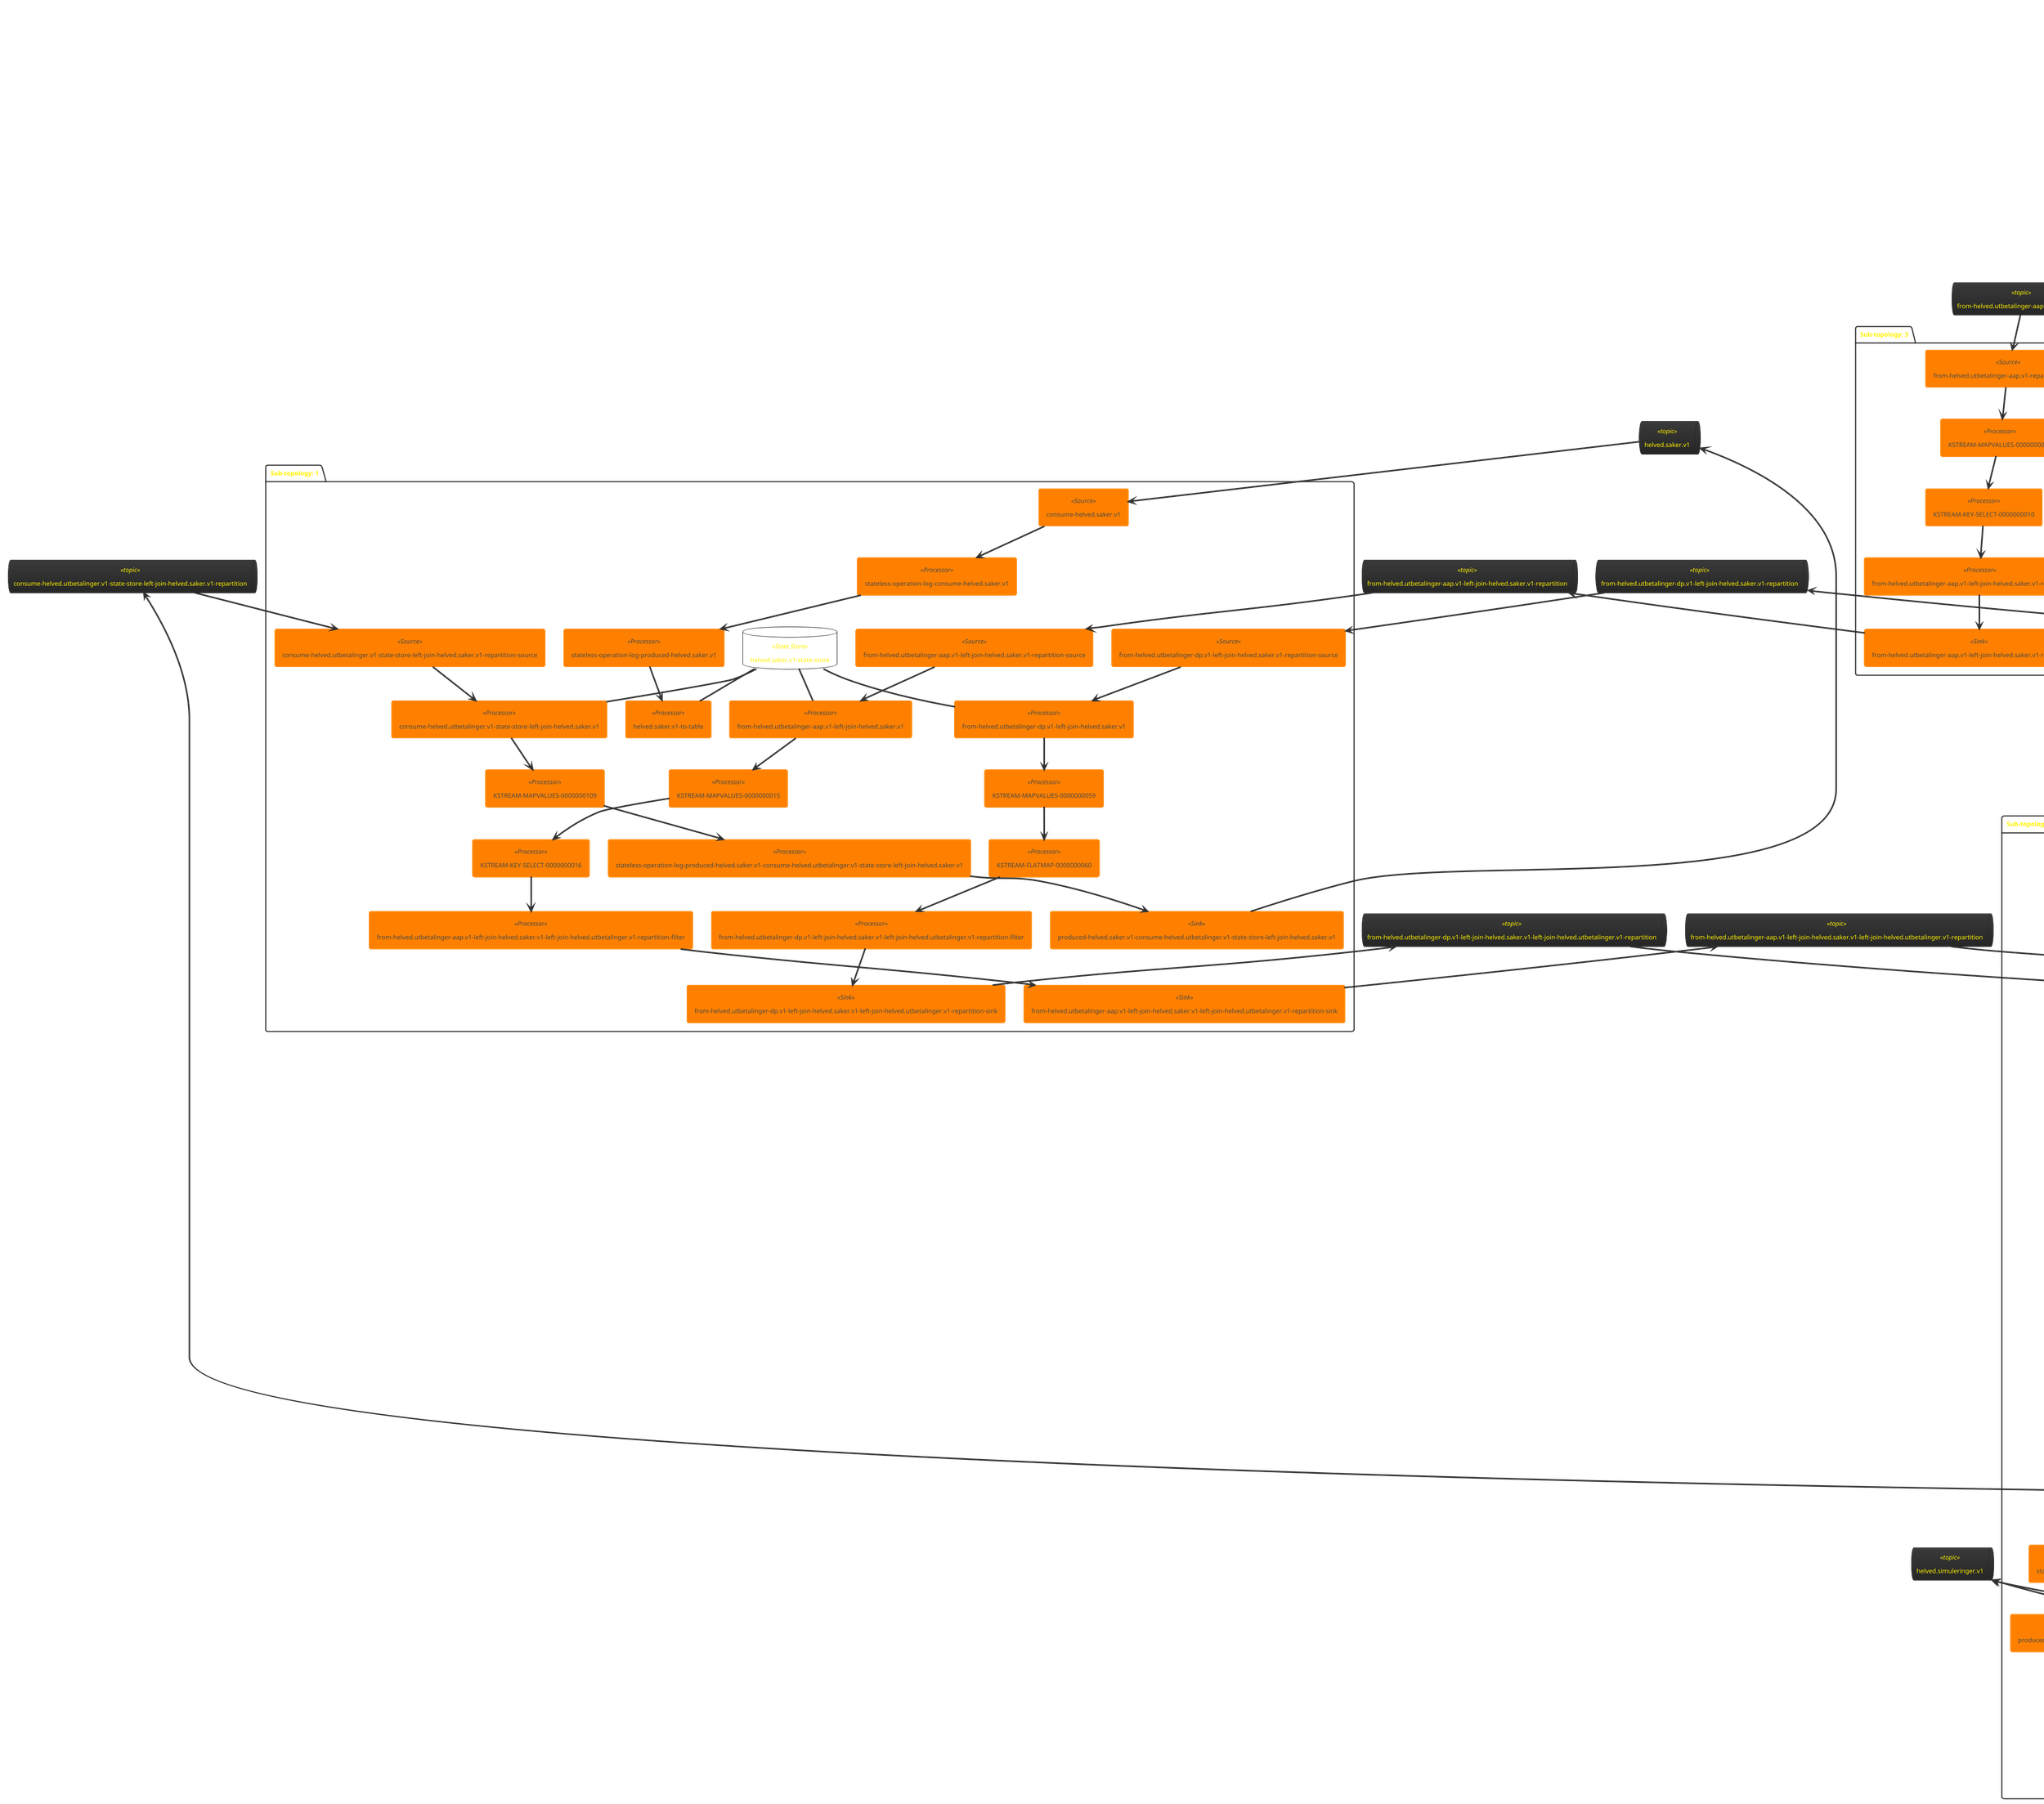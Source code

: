 @startuml
!theme black-knight
queue "consume-helved.utbetalinger.v1-state-store-left-join-helved.saker.v1-repartition" <<topic>> as consume_helved_utbetalinger_v1_state_store_left_join_helved_saker_v1_repartition
queue "helved.oppdrag.v1" <<topic>> as helved_oppdrag_v1
queue "helved.simuleringer.v1" <<topic>> as helved_simuleringer_v1
queue "helved.status.v1" <<topic>> as helved_status_v1
queue "helved.utbetalinger.v1" <<topic>> as helved_utbetalinger_v1
queue "suppress-via-branch-default-from-helved.utbetalinger-dp.v1-left-join-helved.saker.v1-left-join-helved.utbetalinger.v1-session-window-aggregate-repartition" <<topic>> as suppress_via_branch_default_from_helved_utbetalinger_dp_v1_left_join_helved_saker_v1_left_join_helved_utbetalinger_v1_session_window_aggregate_repartition
queue "from-helved.utbetalinger-aap.v1-left-join-helved.saker.v1-left-join-helved.utbetalinger.v1-repartition" <<topic>> as from_helved_utbetalinger_aap_v1_left_join_helved_saker_v1_left_join_helved_utbetalinger_v1_repartition
queue "from-helved.utbetalinger-dp.v1-left-join-helved.saker.v1-left-join-helved.utbetalinger.v1-repartition" <<topic>> as from_helved_utbetalinger_dp_v1_left_join_helved_saker_v1_left_join_helved_utbetalinger_v1_repartition
queue "helved.saker.v1" <<topic>> as helved_saker_v1
queue "from-helved.utbetalinger-aap.v1-left-join-helved.saker.v1-repartition" <<topic>> as from_helved_utbetalinger_aap_v1_left_join_helved_saker_v1_repartition
queue "from-helved.utbetalinger-dp.v1-left-join-helved.saker.v1-repartition" <<topic>> as from_helved_utbetalinger_dp_v1_left_join_helved_saker_v1_repartition
queue "from-helved.utbetalinger-aap.v1-repartition" <<topic>> as from_helved_utbetalinger_aap_v1_repartition
queue "helved.utbetalinger-aap.v1" <<topic>> as helved_utbetalinger_aap_v1
queue "from-helved.utbetalinger-dp.v1-repartition" <<topic>> as from_helved_utbetalinger_dp_v1_repartition
queue "helved.utbetalinger-dp.v1" <<topic>> as helved_utbetalinger_dp_v1
package "Sub-topology: 0" {
	database "helved.utbetalinger.v1-state-store" <<State Store>> as helved_utbetalinger_v1_state_store
	agent "from-helved.utbetalinger-aap.v1-left-join-helved.saker.v1-left-join-helved.utbetalinger.v1-repartition-source" <<Source>> as from_helved_utbetalinger_aap_v1_left_join_helved_saker_v1_left_join_helved_utbetalinger_v1_repartition_source
	agent "from-helved.utbetalinger-aap.v1-left-join-helved.saker.v1-left-join-helved.utbetalinger.v1" <<Processor>> as from_helved_utbetalinger_aap_v1_left_join_helved_saker_v1_left_join_helved_utbetalinger_v1
	agent "split-from-helved.utbetalinger-aap.v1-left-join-helved.saker.v1-left-join-helved.utbetalinger.v1" <<Processor>> as split_from_helved_utbetalinger_aap_v1_left_join_helved_saker_v1_left_join_helved_utbetalinger_v1
	agent "from-helved.utbetalinger-dp.v1-left-join-helved.saker.v1-left-join-helved.utbetalinger.v1-repartition-source" <<Source>> as from_helved_utbetalinger_dp_v1_left_join_helved_saker_v1_left_join_helved_utbetalinger_v1_repartition_source
	agent "from-helved.utbetalinger-dp.v1-left-join-helved.saker.v1-left-join-helved.utbetalinger.v1" <<Processor>> as from_helved_utbetalinger_dp_v1_left_join_helved_saker_v1_left_join_helved_utbetalinger_v1
	agent "split-from-helved.utbetalinger-dp.v1-left-join-helved.saker.v1-left-join-helved.utbetalinger.v1" <<Processor>> as split_from_helved_utbetalinger_dp_v1_left_join_helved_saker_v1_left_join_helved_utbetalinger_v1
	agent "split-from-helved.utbetalinger-aap.v1-left-join-helved.saker.v1-left-join-helved.utbetalinger.v1-branch-default" <<Processor>> as split_from_helved_utbetalinger_aap_v1_left_join_helved_saker_v1_left_join_helved_utbetalinger_v1_branch_default
	agent "KSTREAM-FILTER-0000000034" <<Processor>> as KSTREAM_FILTER_0000000034
	agent "KSTREAM-MAPVALUES-0000000035" <<Processor>> as KSTREAM_MAPVALUES_0000000035
	agent "split-via-branch-default-from-helved.utbetalinger-aap.v1-left-join-helved.saker.v1-left-join-helved.utbetalinger.v1" <<Processor>> as split_via_branch_default_from_helved_utbetalinger_aap_v1_left_join_helved_saker_v1_left_join_helved_utbetalinger_v1
	agent "split-from-helved.utbetalinger-aap.v1-left-join-helved.saker.v1-left-join-helved.utbetalinger.v1-branch-1" <<Processor>> as split_from_helved_utbetalinger_aap_v1_left_join_helved_saker_v1_left_join_helved_utbetalinger_v1_branch_1
	agent "split-from-helved.utbetalinger-dp.v1-left-join-helved.saker.v1-left-join-helved.utbetalinger.v1-branch-1" <<Processor>> as split_from_helved_utbetalinger_dp_v1_left_join_helved_saker_v1_left_join_helved_utbetalinger_v1_branch_1
	agent "KSTREAM-MAPVALUES-0000000023" <<Processor>> as KSTREAM_MAPVALUES_0000000023
	agent "KSTREAM-MAPVALUES-0000000067" <<Processor>> as KSTREAM_MAPVALUES_0000000067
	agent "split-via-branch-1-from-helved.utbetalinger-aap.v1-left-join-helved.saker.v1-left-join-helved.utbetalinger.v1" <<Processor>> as split_via_branch_1_from_helved_utbetalinger_aap_v1_left_join_helved_saker_v1_left_join_helved_utbetalinger_v1
	agent "split-via-branch-1-from-helved.utbetalinger-dp.v1-left-join-helved.saker.v1-left-join-helved.utbetalinger.v1" <<Processor>> as split_via_branch_1_from_helved_utbetalinger_dp_v1_left_join_helved_saker_v1_left_join_helved_utbetalinger_v1
	agent "split-via-branch-default-from-helved.utbetalinger-aap.v1-left-join-helved.saker.v1-left-join-helved.utbetalinger.v1-branch-1" <<Processor>> as split_via_branch_default_from_helved_utbetalinger_aap_v1_left_join_helved_saker_v1_left_join_helved_utbetalinger_v1_branch_1
	agent "KSTREAM-MAPVALUES-0000000038" <<Processor>> as KSTREAM_MAPVALUES_0000000038
	agent "consume-helved.utbetalinger.v1" <<Source>> as consume_helved_utbetalinger_v1
	agent "stateless-operation-log-consume-helved.utbetalinger.v1" <<Processor>> as stateless_operation_log_consume_helved_utbetalinger_v1
	agent "split-from-helved.utbetalinger-dp.v1-left-join-helved.saker.v1-left-join-helved.utbetalinger.v1-branch-default" <<Processor>> as split_from_helved_utbetalinger_dp_v1_left_join_helved_saker_v1_left_join_helved_utbetalinger_v1_branch_default
	agent "stateless-operation-log-produced-helved.utbetalinger.v1" <<Processor>> as stateless_operation_log_produced_helved_utbetalinger_v1
	agent "KSTREAM-FILTER-0000000078" <<Processor>> as KSTREAM_FILTER_0000000078
	agent "helved.utbetalinger.v1-to-table" <<Processor>> as helved_utbetalinger_v1_to_table
	agent "split-via-branch-1-from-helved.utbetalinger-aap.v1-left-join-helved.saker.v1-left-join-helved.utbetalinger.v1-branch-1" <<Processor>> as split_via_branch_1_from_helved_utbetalinger_aap_v1_left_join_helved_saker_v1_left_join_helved_utbetalinger_v1_branch_1
	agent "split-via-branch-1-from-helved.utbetalinger-dp.v1-left-join-helved.saker.v1-left-join-helved.utbetalinger.v1-branch-1" <<Processor>> as split_via_branch_1_from_helved_utbetalinger_dp_v1_left_join_helved_saker_v1_left_join_helved_utbetalinger_v1_branch_1
	agent "KSTREAM-KEY-SELECT-0000000079" <<Processor>> as KSTREAM_KEY_SELECT_0000000079
	agent "KSTREAM-MAPVALUES-0000000026" <<Processor>> as KSTREAM_MAPVALUES_0000000026
	agent "KSTREAM-MAPVALUES-0000000070" <<Processor>> as KSTREAM_MAPVALUES_0000000070
	agent "KTABLE-TOSTREAM-0000000101" <<Processor>> as KTABLE_TOSTREAM_0000000101
	agent "KSTREAM-MAPVALUES-0000000080" <<Processor>> as KSTREAM_MAPVALUES_0000000080
	agent "skip-helved.utbetalinger.v1-tombstoneto-stream" <<Processor>> as skip_helved_utbetalinger_v1_tombstoneto_stream
	agent "KSTREAM-MAPVALUES-0000000103" <<Processor>> as KSTREAM_MAPVALUES_0000000103
	agent "split-via-branch-1-from-helved.utbetalinger-aap.v1-left-join-helved.saker.v1-left-join-helved.utbetalinger.v1-branch-default" <<Processor>> as split_via_branch_1_from_helved_utbetalinger_aap_v1_left_join_helved_saker_v1_left_join_helved_utbetalinger_v1_branch_default
	agent "split-via-branch-1-from-helved.utbetalinger-dp.v1-left-join-helved.saker.v1-left-join-helved.utbetalinger.v1-branch-default" <<Processor>> as split_via_branch_1_from_helved_utbetalinger_dp_v1_left_join_helved_saker_v1_left_join_helved_utbetalinger_v1_branch_default
	agent "split-via-branch-default-from-helved.utbetalinger-aap.v1-left-join-helved.saker.v1-left-join-helved.utbetalinger.v1-branch-default" <<Processor>> as split_via_branch_default_from_helved_utbetalinger_aap_v1_left_join_helved_saker_v1_left_join_helved_utbetalinger_v1_branch_default
	agent "stateless-operation-from-via-branch-default-from-helved.utbetalinger-dp.v1-left-join-helved.saker.v1-left-join-helved.utbetalinger.v1-onEach-enrich-metadata" <<Processor>> as stateless_operation_from_via_branch_default_from_helved_utbetalinger_dp_v1_left_join_helved_saker_v1_left_join_helved_utbetalinger_v1_onEach_enrich_metadata
	agent "KSTREAM-KEY-SELECT-0000000104" <<Processor>> as KSTREAM_KEY_SELECT_0000000104
	agent "KSTREAM-MAPVALUES-0000000027" <<Processor>> as KSTREAM_MAPVALUES_0000000027
	agent "KSTREAM-MAPVALUES-0000000031" <<Processor>> as KSTREAM_MAPVALUES_0000000031
	agent "KSTREAM-MAPVALUES-0000000039" <<Processor>> as KSTREAM_MAPVALUES_0000000039
	agent "KSTREAM-MAPVALUES-0000000041" <<Processor>> as KSTREAM_MAPVALUES_0000000041
	agent "KSTREAM-MAPVALUES-0000000043" <<Processor>> as KSTREAM_MAPVALUES_0000000043
	agent "KSTREAM-MAPVALUES-0000000046" <<Processor>> as KSTREAM_MAPVALUES_0000000046
	agent "KSTREAM-MAPVALUES-0000000071" <<Processor>> as KSTREAM_MAPVALUES_0000000071
	agent "KSTREAM-MAPVALUES-0000000075" <<Processor>> as KSTREAM_MAPVALUES_0000000075
	agent "KSTREAM-MAPVALUES-0000000081" <<Processor>> as KSTREAM_MAPVALUES_0000000081
	agent "consume-helved.utbetalinger.v1-state-store-left-join-helved.saker.v1-repartition-filter" <<Processor>> as consume_helved_utbetalinger_v1_state_store_left_join_helved_saker_v1_repartition_filter
	agent "stateless-operation-log-produced-helved.oppdrag.v1-via-branch-1-via-branch-default-from-helved.utbetalinger-aap.v1-left-join-helved.saker.v1-left-join-helved.utbetalinger.v1" <<Processor>> as stateless_operation_log_produced_helved_oppdrag_v1_via_branch_1_via_branch_default_from_helved_utbetalinger_aap_v1_left_join_helved_saker_v1_left_join_helved_utbetalinger_v1
	agent "stateless-operation-log-produced-helved.simuleringer.v1-via-branch-1-via-branch-1-from-helved.utbetalinger-aap.v1-left-join-helved.saker.v1-left-join-helved.utbetalinger.v1" <<Processor>> as stateless_operation_log_produced_helved_simuleringer_v1_via_branch_1_via_branch_1_from_helved_utbetalinger_aap_v1_left_join_helved_saker_v1_left_join_helved_utbetalinger_v1
	agent "stateless-operation-log-produced-helved.simuleringer.v1-via-branch-1-via-branch-1-from-helved.utbetalinger-dp.v1-left-join-helved.saker.v1-left-join-helved.utbetalinger.v1" <<Processor>> as stateless_operation_log_produced_helved_simuleringer_v1_via_branch_1_via_branch_1_from_helved_utbetalinger_dp_v1_left_join_helved_saker_v1_left_join_helved_utbetalinger_v1
	agent "stateless-operation-log-produced-helved.status.v1-via-branch-1-via-branch-1-from-helved.utbetalinger-aap.v1-left-join-helved.saker.v1-left-join-helved.utbetalinger.v1" <<Processor>> as stateless_operation_log_produced_helved_status_v1_via_branch_1_via_branch_1_from_helved_utbetalinger_aap_v1_left_join_helved_saker_v1_left_join_helved_utbetalinger_v1
	agent "stateless-operation-log-produced-helved.status.v1-via-branch-1-via-branch-1-from-helved.utbetalinger-dp.v1-left-join-helved.saker.v1-left-join-helved.utbetalinger.v1" <<Processor>> as stateless_operation_log_produced_helved_status_v1_via_branch_1_via_branch_1_from_helved_utbetalinger_dp_v1_left_join_helved_saker_v1_left_join_helved_utbetalinger_v1
	agent "stateless-operation-log-produced-helved.status.v1-via-branch-1-via-branch-default-from-helved.utbetalinger-aap.v1-left-join-helved.saker.v1-left-join-helved.utbetalinger.v1" <<Processor>> as stateless_operation_log_produced_helved_status_v1_via_branch_1_via_branch_default_from_helved_utbetalinger_aap_v1_left_join_helved_saker_v1_left_join_helved_utbetalinger_v1
	agent "stateless-operation-log-produced-helved.status.v1-via-branch-default-via-branch-1-from-helved.utbetalinger-aap.v1-left-join-helved.saker.v1-left-join-helved.utbetalinger.v1" <<Processor>> as stateless_operation_log_produced_helved_status_v1_via_branch_default_via_branch_1_from_helved_utbetalinger_aap_v1_left_join_helved_saker_v1_left_join_helved_utbetalinger_v1
	agent "stateless-operation-log-produced-helved.status.v1-via-branch-default-via-branch-1-from-helved.utbetalinger-dp.v1-left-join-helved.saker.v1-left-join-helved.utbetalinger.v1" <<Processor>> as stateless_operation_log_produced_helved_status_v1_via_branch_default_via_branch_1_from_helved_utbetalinger_dp_v1_left_join_helved_saker_v1_left_join_helved_utbetalinger_v1
	agent "stateless-operation-log-produced-helved.status.v1-via-branch-default-via-branch-default-from-helved.utbetalinger-aap.v1-left-join-helved.saker.v1-left-join-helved.utbetalinger.v1" <<Processor>> as stateless_operation_log_produced_helved_status_v1_via_branch_default_via_branch_default_from_helved_utbetalinger_aap_v1_left_join_helved_saker_v1_left_join_helved_utbetalinger_v1
	agent "stateless-operation-log-produced-helved.utbetalinger.v1-via-branch-1-via-branch-default-from-helved.utbetalinger-aap.v1-left-join-helved.saker.v1-left-join-helved.utbetalinger.v1" <<Processor>> as stateless_operation_log_produced_helved_utbetalinger_v1_via_branch_1_via_branch_default_from_helved_utbetalinger_aap_v1_left_join_helved_saker_v1_left_join_helved_utbetalinger_v1
	agent "suppress-via-branch-default-from-helved.utbetalinger-dp.v1-left-join-helved.saker.v1-left-join-helved.utbetalinger.v1-session-window-aggregate-repartition-filter" <<Processor>> as suppress_via_branch_default_from_helved_utbetalinger_dp_v1_left_join_helved_saker_v1_left_join_helved_utbetalinger_v1_session_window_aggregate_repartition_filter
	agent "consume-helved.utbetalinger.v1-state-store-left-join-helved.saker.v1-repartition-sink" <<Sink>> as consume_helved_utbetalinger_v1_state_store_left_join_helved_saker_v1_repartition_sink
	agent "produced-helved.oppdrag.v1-via-branch-1-via-branch-default-from-helved.utbetalinger-aap.v1-left-join-helved.saker.v1-left-join-helved.utbetalinger.v1" <<Sink>> as produced_helved_oppdrag_v1_via_branch_1_via_branch_default_from_helved_utbetalinger_aap_v1_left_join_helved_saker_v1_left_join_helved_utbetalinger_v1
	agent "produced-helved.simuleringer.v1-via-branch-1-via-branch-1-from-helved.utbetalinger-aap.v1-left-join-helved.saker.v1-left-join-helved.utbetalinger.v1" <<Sink>> as produced_helved_simuleringer_v1_via_branch_1_via_branch_1_from_helved_utbetalinger_aap_v1_left_join_helved_saker_v1_left_join_helved_utbetalinger_v1
	agent "produced-helved.simuleringer.v1-via-branch-1-via-branch-1-from-helved.utbetalinger-dp.v1-left-join-helved.saker.v1-left-join-helved.utbetalinger.v1" <<Sink>> as produced_helved_simuleringer_v1_via_branch_1_via_branch_1_from_helved_utbetalinger_dp_v1_left_join_helved_saker_v1_left_join_helved_utbetalinger_v1
	agent "produced-helved.status.v1-via-branch-1-via-branch-1-from-helved.utbetalinger-aap.v1-left-join-helved.saker.v1-left-join-helved.utbetalinger.v1" <<Sink>> as produced_helved_status_v1_via_branch_1_via_branch_1_from_helved_utbetalinger_aap_v1_left_join_helved_saker_v1_left_join_helved_utbetalinger_v1
	agent "produced-helved.status.v1-via-branch-1-via-branch-1-from-helved.utbetalinger-dp.v1-left-join-helved.saker.v1-left-join-helved.utbetalinger.v1" <<Sink>> as produced_helved_status_v1_via_branch_1_via_branch_1_from_helved_utbetalinger_dp_v1_left_join_helved_saker_v1_left_join_helved_utbetalinger_v1
	agent "produced-helved.status.v1-via-branch-1-via-branch-default-from-helved.utbetalinger-aap.v1-left-join-helved.saker.v1-left-join-helved.utbetalinger.v1" <<Sink>> as produced_helved_status_v1_via_branch_1_via_branch_default_from_helved_utbetalinger_aap_v1_left_join_helved_saker_v1_left_join_helved_utbetalinger_v1
	agent "produced-helved.status.v1-via-branch-default-via-branch-1-from-helved.utbetalinger-aap.v1-left-join-helved.saker.v1-left-join-helved.utbetalinger.v1" <<Sink>> as produced_helved_status_v1_via_branch_default_via_branch_1_from_helved_utbetalinger_aap_v1_left_join_helved_saker_v1_left_join_helved_utbetalinger_v1
	agent "produced-helved.status.v1-via-branch-default-via-branch-1-from-helved.utbetalinger-dp.v1-left-join-helved.saker.v1-left-join-helved.utbetalinger.v1" <<Sink>> as produced_helved_status_v1_via_branch_default_via_branch_1_from_helved_utbetalinger_dp_v1_left_join_helved_saker_v1_left_join_helved_utbetalinger_v1
	agent "produced-helved.status.v1-via-branch-default-via-branch-default-from-helved.utbetalinger-aap.v1-left-join-helved.saker.v1-left-join-helved.utbetalinger.v1" <<Sink>> as produced_helved_status_v1_via_branch_default_via_branch_default_from_helved_utbetalinger_aap_v1_left_join_helved_saker_v1_left_join_helved_utbetalinger_v1
	agent "produced-helved.utbetalinger.v1-via-branch-1-via-branch-default-from-helved.utbetalinger-aap.v1-left-join-helved.saker.v1-left-join-helved.utbetalinger.v1" <<Sink>> as produced_helved_utbetalinger_v1_via_branch_1_via_branch_default_from_helved_utbetalinger_aap_v1_left_join_helved_saker_v1_left_join_helved_utbetalinger_v1
	agent "suppress-via-branch-default-from-helved.utbetalinger-dp.v1-left-join-helved.saker.v1-left-join-helved.utbetalinger.v1-session-window-aggregate-repartition-sink" <<Sink>> as suppress_via_branch_default_from_helved_utbetalinger_dp_v1_left_join_helved_saker_v1_left_join_helved_utbetalinger_v1_session_window_aggregate_repartition_sink
	from_helved_utbetalinger_aap_v1_left_join_helved_saker_v1_left_join_helved_utbetalinger_v1_repartition --> from_helved_utbetalinger_aap_v1_left_join_helved_saker_v1_left_join_helved_utbetalinger_v1_repartition_source
	helved_utbetalinger_v1_state_store -- from_helved_utbetalinger_aap_v1_left_join_helved_saker_v1_left_join_helved_utbetalinger_v1
	from_helved_utbetalinger_dp_v1_left_join_helved_saker_v1_left_join_helved_utbetalinger_v1_repartition --> from_helved_utbetalinger_dp_v1_left_join_helved_saker_v1_left_join_helved_utbetalinger_v1_repartition_source
	helved_utbetalinger_v1_state_store -- from_helved_utbetalinger_dp_v1_left_join_helved_saker_v1_left_join_helved_utbetalinger_v1
	helved_utbetalinger_v1 --> consume_helved_utbetalinger_v1
	helved_utbetalinger_v1_state_store -- helved_utbetalinger_v1_to_table
	consume_helved_utbetalinger_v1_state_store_left_join_helved_saker_v1_repartition <-- consume_helved_utbetalinger_v1_state_store_left_join_helved_saker_v1_repartition_sink
	helved_oppdrag_v1 <-- produced_helved_oppdrag_v1_via_branch_1_via_branch_default_from_helved_utbetalinger_aap_v1_left_join_helved_saker_v1_left_join_helved_utbetalinger_v1
	helved_simuleringer_v1 <-- produced_helved_simuleringer_v1_via_branch_1_via_branch_1_from_helved_utbetalinger_aap_v1_left_join_helved_saker_v1_left_join_helved_utbetalinger_v1
	helved_simuleringer_v1 <-- produced_helved_simuleringer_v1_via_branch_1_via_branch_1_from_helved_utbetalinger_dp_v1_left_join_helved_saker_v1_left_join_helved_utbetalinger_v1
	helved_status_v1 <-- produced_helved_status_v1_via_branch_1_via_branch_1_from_helved_utbetalinger_aap_v1_left_join_helved_saker_v1_left_join_helved_utbetalinger_v1
	helved_status_v1 <-- produced_helved_status_v1_via_branch_1_via_branch_1_from_helved_utbetalinger_dp_v1_left_join_helved_saker_v1_left_join_helved_utbetalinger_v1
	helved_status_v1 <-- produced_helved_status_v1_via_branch_1_via_branch_default_from_helved_utbetalinger_aap_v1_left_join_helved_saker_v1_left_join_helved_utbetalinger_v1
	helved_status_v1 <-- produced_helved_status_v1_via_branch_default_via_branch_1_from_helved_utbetalinger_aap_v1_left_join_helved_saker_v1_left_join_helved_utbetalinger_v1
	helved_status_v1 <-- produced_helved_status_v1_via_branch_default_via_branch_1_from_helved_utbetalinger_dp_v1_left_join_helved_saker_v1_left_join_helved_utbetalinger_v1
	helved_status_v1 <-- produced_helved_status_v1_via_branch_default_via_branch_default_from_helved_utbetalinger_aap_v1_left_join_helved_saker_v1_left_join_helved_utbetalinger_v1
	helved_utbetalinger_v1 <-- produced_helved_utbetalinger_v1_via_branch_1_via_branch_default_from_helved_utbetalinger_aap_v1_left_join_helved_saker_v1_left_join_helved_utbetalinger_v1
	suppress_via_branch_default_from_helved_utbetalinger_dp_v1_left_join_helved_saker_v1_left_join_helved_utbetalinger_v1_session_window_aggregate_repartition <-- suppress_via_branch_default_from_helved_utbetalinger_dp_v1_left_join_helved_saker_v1_left_join_helved_utbetalinger_v1_session_window_aggregate_repartition_sink
	from_helved_utbetalinger_aap_v1_left_join_helved_saker_v1_left_join_helved_utbetalinger_v1_repartition_source --> from_helved_utbetalinger_aap_v1_left_join_helved_saker_v1_left_join_helved_utbetalinger_v1
	from_helved_utbetalinger_aap_v1_left_join_helved_saker_v1_left_join_helved_utbetalinger_v1 --> split_from_helved_utbetalinger_aap_v1_left_join_helved_saker_v1_left_join_helved_utbetalinger_v1
	split_from_helved_utbetalinger_aap_v1_left_join_helved_saker_v1_left_join_helved_utbetalinger_v1 --> split_from_helved_utbetalinger_aap_v1_left_join_helved_saker_v1_left_join_helved_utbetalinger_v1_branch_1
	split_from_helved_utbetalinger_aap_v1_left_join_helved_saker_v1_left_join_helved_utbetalinger_v1 --> split_from_helved_utbetalinger_aap_v1_left_join_helved_saker_v1_left_join_helved_utbetalinger_v1_branch_default
	from_helved_utbetalinger_dp_v1_left_join_helved_saker_v1_left_join_helved_utbetalinger_v1_repartition_source --> from_helved_utbetalinger_dp_v1_left_join_helved_saker_v1_left_join_helved_utbetalinger_v1
	from_helved_utbetalinger_dp_v1_left_join_helved_saker_v1_left_join_helved_utbetalinger_v1 --> split_from_helved_utbetalinger_dp_v1_left_join_helved_saker_v1_left_join_helved_utbetalinger_v1
	split_from_helved_utbetalinger_dp_v1_left_join_helved_saker_v1_left_join_helved_utbetalinger_v1 --> split_from_helved_utbetalinger_dp_v1_left_join_helved_saker_v1_left_join_helved_utbetalinger_v1_branch_1
	split_from_helved_utbetalinger_dp_v1_left_join_helved_saker_v1_left_join_helved_utbetalinger_v1 --> split_from_helved_utbetalinger_dp_v1_left_join_helved_saker_v1_left_join_helved_utbetalinger_v1_branch_default
	split_from_helved_utbetalinger_aap_v1_left_join_helved_saker_v1_left_join_helved_utbetalinger_v1_branch_default --> KSTREAM_FILTER_0000000034
	KSTREAM_FILTER_0000000034 --> KSTREAM_MAPVALUES_0000000035
	KSTREAM_MAPVALUES_0000000035 --> split_via_branch_default_from_helved_utbetalinger_aap_v1_left_join_helved_saker_v1_left_join_helved_utbetalinger_v1
	split_via_branch_default_from_helved_utbetalinger_aap_v1_left_join_helved_saker_v1_left_join_helved_utbetalinger_v1 --> split_via_branch_default_from_helved_utbetalinger_aap_v1_left_join_helved_saker_v1_left_join_helved_utbetalinger_v1_branch_1
	split_via_branch_default_from_helved_utbetalinger_aap_v1_left_join_helved_saker_v1_left_join_helved_utbetalinger_v1 --> split_via_branch_default_from_helved_utbetalinger_aap_v1_left_join_helved_saker_v1_left_join_helved_utbetalinger_v1_branch_default
	split_from_helved_utbetalinger_aap_v1_left_join_helved_saker_v1_left_join_helved_utbetalinger_v1_branch_1 --> KSTREAM_MAPVALUES_0000000023
	split_from_helved_utbetalinger_dp_v1_left_join_helved_saker_v1_left_join_helved_utbetalinger_v1_branch_1 --> KSTREAM_MAPVALUES_0000000067
	KSTREAM_MAPVALUES_0000000023 --> split_via_branch_1_from_helved_utbetalinger_aap_v1_left_join_helved_saker_v1_left_join_helved_utbetalinger_v1
	KSTREAM_MAPVALUES_0000000067 --> split_via_branch_1_from_helved_utbetalinger_dp_v1_left_join_helved_saker_v1_left_join_helved_utbetalinger_v1
	split_via_branch_1_from_helved_utbetalinger_aap_v1_left_join_helved_saker_v1_left_join_helved_utbetalinger_v1 --> split_via_branch_1_from_helved_utbetalinger_aap_v1_left_join_helved_saker_v1_left_join_helved_utbetalinger_v1_branch_1
	split_via_branch_1_from_helved_utbetalinger_aap_v1_left_join_helved_saker_v1_left_join_helved_utbetalinger_v1 --> split_via_branch_1_from_helved_utbetalinger_aap_v1_left_join_helved_saker_v1_left_join_helved_utbetalinger_v1_branch_default
	split_via_branch_1_from_helved_utbetalinger_dp_v1_left_join_helved_saker_v1_left_join_helved_utbetalinger_v1 --> split_via_branch_1_from_helved_utbetalinger_dp_v1_left_join_helved_saker_v1_left_join_helved_utbetalinger_v1_branch_default
	split_via_branch_1_from_helved_utbetalinger_dp_v1_left_join_helved_saker_v1_left_join_helved_utbetalinger_v1 --> split_via_branch_1_from_helved_utbetalinger_dp_v1_left_join_helved_saker_v1_left_join_helved_utbetalinger_v1_branch_1
	split_via_branch_default_from_helved_utbetalinger_aap_v1_left_join_helved_saker_v1_left_join_helved_utbetalinger_v1_branch_1 --> KSTREAM_MAPVALUES_0000000038
	KSTREAM_MAPVALUES_0000000038 --> KSTREAM_MAPVALUES_0000000039
	KSTREAM_MAPVALUES_0000000038 --> KSTREAM_MAPVALUES_0000000041
	KSTREAM_MAPVALUES_0000000038 --> KSTREAM_MAPVALUES_0000000043
	consume_helved_utbetalinger_v1 --> stateless_operation_log_consume_helved_utbetalinger_v1
	stateless_operation_log_consume_helved_utbetalinger_v1 --> stateless_operation_log_produced_helved_utbetalinger_v1
	split_from_helved_utbetalinger_dp_v1_left_join_helved_saker_v1_left_join_helved_utbetalinger_v1_branch_default --> KSTREAM_FILTER_0000000078
	stateless_operation_log_produced_helved_utbetalinger_v1 --> helved_utbetalinger_v1_to_table
	KSTREAM_FILTER_0000000078 --> KSTREAM_KEY_SELECT_0000000079
	helved_utbetalinger_v1_to_table --> KTABLE_TOSTREAM_0000000101
	split_via_branch_1_from_helved_utbetalinger_aap_v1_left_join_helved_saker_v1_left_join_helved_utbetalinger_v1_branch_1 --> KSTREAM_MAPVALUES_0000000026
	split_via_branch_1_from_helved_utbetalinger_dp_v1_left_join_helved_saker_v1_left_join_helved_utbetalinger_v1_branch_1 --> KSTREAM_MAPVALUES_0000000070
	KSTREAM_KEY_SELECT_0000000079 --> KSTREAM_MAPVALUES_0000000080
	KSTREAM_MAPVALUES_0000000026 --> KSTREAM_MAPVALUES_0000000027
	KSTREAM_MAPVALUES_0000000026 --> stateless_operation_log_produced_helved_simuleringer_v1_via_branch_1_via_branch_1_from_helved_utbetalinger_aap_v1_left_join_helved_saker_v1_left_join_helved_utbetalinger_v1
	KSTREAM_MAPVALUES_0000000070 --> stateless_operation_log_produced_helved_simuleringer_v1_via_branch_1_via_branch_1_from_helved_utbetalinger_dp_v1_left_join_helved_saker_v1_left_join_helved_utbetalinger_v1
	KSTREAM_MAPVALUES_0000000070 --> KSTREAM_MAPVALUES_0000000071
	KTABLE_TOSTREAM_0000000101 --> skip_helved_utbetalinger_v1_tombstoneto_stream
	KSTREAM_MAPVALUES_0000000080 --> stateless_operation_from_via_branch_default_from_helved_utbetalinger_dp_v1_left_join_helved_saker_v1_left_join_helved_utbetalinger_v1_onEach_enrich_metadata
	skip_helved_utbetalinger_v1_tombstoneto_stream --> KSTREAM_MAPVALUES_0000000103
	KSTREAM_MAPVALUES_0000000103 --> KSTREAM_KEY_SELECT_0000000104
	split_via_branch_1_from_helved_utbetalinger_aap_v1_left_join_helved_saker_v1_left_join_helved_utbetalinger_v1_branch_default --> KSTREAM_MAPVALUES_0000000031
	split_via_branch_1_from_helved_utbetalinger_dp_v1_left_join_helved_saker_v1_left_join_helved_utbetalinger_v1_branch_default --> KSTREAM_MAPVALUES_0000000075
	split_via_branch_default_from_helved_utbetalinger_aap_v1_left_join_helved_saker_v1_left_join_helved_utbetalinger_v1_branch_default --> KSTREAM_MAPVALUES_0000000046
	stateless_operation_from_via_branch_default_from_helved_utbetalinger_dp_v1_left_join_helved_saker_v1_left_join_helved_utbetalinger_v1_onEach_enrich_metadata --> KSTREAM_MAPVALUES_0000000081
	KSTREAM_KEY_SELECT_0000000104 --> consume_helved_utbetalinger_v1_state_store_left_join_helved_saker_v1_repartition_filter
	KSTREAM_MAPVALUES_0000000027 --> stateless_operation_log_produced_helved_status_v1_via_branch_1_via_branch_1_from_helved_utbetalinger_aap_v1_left_join_helved_saker_v1_left_join_helved_utbetalinger_v1
	KSTREAM_MAPVALUES_0000000031 --> stateless_operation_log_produced_helved_status_v1_via_branch_default_via_branch_1_from_helved_utbetalinger_aap_v1_left_join_helved_saker_v1_left_join_helved_utbetalinger_v1
	KSTREAM_MAPVALUES_0000000039 --> stateless_operation_log_produced_helved_utbetalinger_v1_via_branch_1_via_branch_default_from_helved_utbetalinger_aap_v1_left_join_helved_saker_v1_left_join_helved_utbetalinger_v1
	KSTREAM_MAPVALUES_0000000041 --> stateless_operation_log_produced_helved_oppdrag_v1_via_branch_1_via_branch_default_from_helved_utbetalinger_aap_v1_left_join_helved_saker_v1_left_join_helved_utbetalinger_v1
	KSTREAM_MAPVALUES_0000000043 --> stateless_operation_log_produced_helved_status_v1_via_branch_1_via_branch_default_from_helved_utbetalinger_aap_v1_left_join_helved_saker_v1_left_join_helved_utbetalinger_v1
	KSTREAM_MAPVALUES_0000000046 --> stateless_operation_log_produced_helved_status_v1_via_branch_default_via_branch_default_from_helved_utbetalinger_aap_v1_left_join_helved_saker_v1_left_join_helved_utbetalinger_v1
	KSTREAM_MAPVALUES_0000000071 --> stateless_operation_log_produced_helved_status_v1_via_branch_1_via_branch_1_from_helved_utbetalinger_dp_v1_left_join_helved_saker_v1_left_join_helved_utbetalinger_v1
	KSTREAM_MAPVALUES_0000000075 --> stateless_operation_log_produced_helved_status_v1_via_branch_default_via_branch_1_from_helved_utbetalinger_dp_v1_left_join_helved_saker_v1_left_join_helved_utbetalinger_v1
	KSTREAM_MAPVALUES_0000000081 --> suppress_via_branch_default_from_helved_utbetalinger_dp_v1_left_join_helved_saker_v1_left_join_helved_utbetalinger_v1_session_window_aggregate_repartition_filter
	consume_helved_utbetalinger_v1_state_store_left_join_helved_saker_v1_repartition_filter --> consume_helved_utbetalinger_v1_state_store_left_join_helved_saker_v1_repartition_sink
	stateless_operation_log_produced_helved_oppdrag_v1_via_branch_1_via_branch_default_from_helved_utbetalinger_aap_v1_left_join_helved_saker_v1_left_join_helved_utbetalinger_v1 --> produced_helved_oppdrag_v1_via_branch_1_via_branch_default_from_helved_utbetalinger_aap_v1_left_join_helved_saker_v1_left_join_helved_utbetalinger_v1
	stateless_operation_log_produced_helved_simuleringer_v1_via_branch_1_via_branch_1_from_helved_utbetalinger_aap_v1_left_join_helved_saker_v1_left_join_helved_utbetalinger_v1 --> produced_helved_simuleringer_v1_via_branch_1_via_branch_1_from_helved_utbetalinger_aap_v1_left_join_helved_saker_v1_left_join_helved_utbetalinger_v1
	stateless_operation_log_produced_helved_simuleringer_v1_via_branch_1_via_branch_1_from_helved_utbetalinger_dp_v1_left_join_helved_saker_v1_left_join_helved_utbetalinger_v1 --> produced_helved_simuleringer_v1_via_branch_1_via_branch_1_from_helved_utbetalinger_dp_v1_left_join_helved_saker_v1_left_join_helved_utbetalinger_v1
	stateless_operation_log_produced_helved_status_v1_via_branch_1_via_branch_1_from_helved_utbetalinger_aap_v1_left_join_helved_saker_v1_left_join_helved_utbetalinger_v1 --> produced_helved_status_v1_via_branch_1_via_branch_1_from_helved_utbetalinger_aap_v1_left_join_helved_saker_v1_left_join_helved_utbetalinger_v1
	stateless_operation_log_produced_helved_status_v1_via_branch_1_via_branch_1_from_helved_utbetalinger_dp_v1_left_join_helved_saker_v1_left_join_helved_utbetalinger_v1 --> produced_helved_status_v1_via_branch_1_via_branch_1_from_helved_utbetalinger_dp_v1_left_join_helved_saker_v1_left_join_helved_utbetalinger_v1
	stateless_operation_log_produced_helved_status_v1_via_branch_1_via_branch_default_from_helved_utbetalinger_aap_v1_left_join_helved_saker_v1_left_join_helved_utbetalinger_v1 --> produced_helved_status_v1_via_branch_1_via_branch_default_from_helved_utbetalinger_aap_v1_left_join_helved_saker_v1_left_join_helved_utbetalinger_v1
	stateless_operation_log_produced_helved_status_v1_via_branch_default_via_branch_1_from_helved_utbetalinger_aap_v1_left_join_helved_saker_v1_left_join_helved_utbetalinger_v1 --> produced_helved_status_v1_via_branch_default_via_branch_1_from_helved_utbetalinger_aap_v1_left_join_helved_saker_v1_left_join_helved_utbetalinger_v1
	stateless_operation_log_produced_helved_status_v1_via_branch_default_via_branch_1_from_helved_utbetalinger_dp_v1_left_join_helved_saker_v1_left_join_helved_utbetalinger_v1 --> produced_helved_status_v1_via_branch_default_via_branch_1_from_helved_utbetalinger_dp_v1_left_join_helved_saker_v1_left_join_helved_utbetalinger_v1
	stateless_operation_log_produced_helved_status_v1_via_branch_default_via_branch_default_from_helved_utbetalinger_aap_v1_left_join_helved_saker_v1_left_join_helved_utbetalinger_v1 --> produced_helved_status_v1_via_branch_default_via_branch_default_from_helved_utbetalinger_aap_v1_left_join_helved_saker_v1_left_join_helved_utbetalinger_v1
	stateless_operation_log_produced_helved_utbetalinger_v1_via_branch_1_via_branch_default_from_helved_utbetalinger_aap_v1_left_join_helved_saker_v1_left_join_helved_utbetalinger_v1 --> produced_helved_utbetalinger_v1_via_branch_1_via_branch_default_from_helved_utbetalinger_aap_v1_left_join_helved_saker_v1_left_join_helved_utbetalinger_v1
	suppress_via_branch_default_from_helved_utbetalinger_dp_v1_left_join_helved_saker_v1_left_join_helved_utbetalinger_v1_session_window_aggregate_repartition_filter --> suppress_via_branch_default_from_helved_utbetalinger_dp_v1_left_join_helved_saker_v1_left_join_helved_utbetalinger_v1_session_window_aggregate_repartition_sink
}
package "Sub-topology: 1" {
	database "helved.saker.v1-state-store" <<State Store>> as helved_saker_v1_state_store
	agent "from-helved.utbetalinger-aap.v1-left-join-helved.saker.v1-repartition-source" <<Source>> as from_helved_utbetalinger_aap_v1_left_join_helved_saker_v1_repartition_source
	agent "from-helved.utbetalinger-dp.v1-left-join-helved.saker.v1-repartition-source" <<Source>> as from_helved_utbetalinger_dp_v1_left_join_helved_saker_v1_repartition_source
	agent "consume-helved.utbetalinger.v1-state-store-left-join-helved.saker.v1-repartition-source" <<Source>> as consume_helved_utbetalinger_v1_state_store_left_join_helved_saker_v1_repartition_source
	agent "from-helved.utbetalinger-aap.v1-left-join-helved.saker.v1" <<Processor>> as from_helved_utbetalinger_aap_v1_left_join_helved_saker_v1
	agent "from-helved.utbetalinger-dp.v1-left-join-helved.saker.v1" <<Processor>> as from_helved_utbetalinger_dp_v1_left_join_helved_saker_v1
	agent "KSTREAM-MAPVALUES-0000000015" <<Processor>> as KSTREAM_MAPVALUES_0000000015
	agent "KSTREAM-MAPVALUES-0000000059" <<Processor>> as KSTREAM_MAPVALUES_0000000059
	agent "consume-helved.saker.v1" <<Source>> as consume_helved_saker_v1
	agent "consume-helved.utbetalinger.v1-state-store-left-join-helved.saker.v1" <<Processor>> as consume_helved_utbetalinger_v1_state_store_left_join_helved_saker_v1
	agent "KSTREAM-FLATMAP-0000000060" <<Processor>> as KSTREAM_FLATMAP_0000000060
	agent "KSTREAM-KEY-SELECT-0000000016" <<Processor>> as KSTREAM_KEY_SELECT_0000000016
	agent "KSTREAM-MAPVALUES-0000000109" <<Processor>> as KSTREAM_MAPVALUES_0000000109
	agent "stateless-operation-log-consume-helved.saker.v1" <<Processor>> as stateless_operation_log_consume_helved_saker_v1
	agent "from-helved.utbetalinger-aap.v1-left-join-helved.saker.v1-left-join-helved.utbetalinger.v1-repartition-filter" <<Processor>> as from_helved_utbetalinger_aap_v1_left_join_helved_saker_v1_left_join_helved_utbetalinger_v1_repartition_filter
	agent "from-helved.utbetalinger-dp.v1-left-join-helved.saker.v1-left-join-helved.utbetalinger.v1-repartition-filter" <<Processor>> as from_helved_utbetalinger_dp_v1_left_join_helved_saker_v1_left_join_helved_utbetalinger_v1_repartition_filter
	agent "stateless-operation-log-produced-helved.saker.v1" <<Processor>> as stateless_operation_log_produced_helved_saker_v1
	agent "stateless-operation-log-produced-helved.saker.v1-consume-helved.utbetalinger.v1-state-store-left-join-helved.saker.v1" <<Processor>> as stateless_operation_log_produced_helved_saker_v1_consume_helved_utbetalinger_v1_state_store_left_join_helved_saker_v1
	agent "from-helved.utbetalinger-aap.v1-left-join-helved.saker.v1-left-join-helved.utbetalinger.v1-repartition-sink" <<Sink>> as from_helved_utbetalinger_aap_v1_left_join_helved_saker_v1_left_join_helved_utbetalinger_v1_repartition_sink
	agent "from-helved.utbetalinger-dp.v1-left-join-helved.saker.v1-left-join-helved.utbetalinger.v1-repartition-sink" <<Sink>> as from_helved_utbetalinger_dp_v1_left_join_helved_saker_v1_left_join_helved_utbetalinger_v1_repartition_sink
	agent "helved.saker.v1-to-table" <<Processor>> as helved_saker_v1_to_table
	agent "produced-helved.saker.v1-consume-helved.utbetalinger.v1-state-store-left-join-helved.saker.v1" <<Sink>> as produced_helved_saker_v1_consume_helved_utbetalinger_v1_state_store_left_join_helved_saker_v1
	from_helved_utbetalinger_aap_v1_left_join_helved_saker_v1_repartition --> from_helved_utbetalinger_aap_v1_left_join_helved_saker_v1_repartition_source
	from_helved_utbetalinger_dp_v1_left_join_helved_saker_v1_repartition --> from_helved_utbetalinger_dp_v1_left_join_helved_saker_v1_repartition_source
	consume_helved_utbetalinger_v1_state_store_left_join_helved_saker_v1_repartition --> consume_helved_utbetalinger_v1_state_store_left_join_helved_saker_v1_repartition_source
	helved_saker_v1_state_store -- from_helved_utbetalinger_aap_v1_left_join_helved_saker_v1
	helved_saker_v1_state_store -- from_helved_utbetalinger_dp_v1_left_join_helved_saker_v1
	helved_saker_v1 --> consume_helved_saker_v1
	helved_saker_v1_state_store -- consume_helved_utbetalinger_v1_state_store_left_join_helved_saker_v1
	from_helved_utbetalinger_aap_v1_left_join_helved_saker_v1_left_join_helved_utbetalinger_v1_repartition <-- from_helved_utbetalinger_aap_v1_left_join_helved_saker_v1_left_join_helved_utbetalinger_v1_repartition_sink
	from_helved_utbetalinger_dp_v1_left_join_helved_saker_v1_left_join_helved_utbetalinger_v1_repartition <-- from_helved_utbetalinger_dp_v1_left_join_helved_saker_v1_left_join_helved_utbetalinger_v1_repartition_sink
	helved_saker_v1_state_store -- helved_saker_v1_to_table
	helved_saker_v1 <-- produced_helved_saker_v1_consume_helved_utbetalinger_v1_state_store_left_join_helved_saker_v1
	from_helved_utbetalinger_aap_v1_left_join_helved_saker_v1_repartition_source --> from_helved_utbetalinger_aap_v1_left_join_helved_saker_v1
	from_helved_utbetalinger_dp_v1_left_join_helved_saker_v1_repartition_source --> from_helved_utbetalinger_dp_v1_left_join_helved_saker_v1
	consume_helved_utbetalinger_v1_state_store_left_join_helved_saker_v1_repartition_source --> consume_helved_utbetalinger_v1_state_store_left_join_helved_saker_v1
	from_helved_utbetalinger_aap_v1_left_join_helved_saker_v1 --> KSTREAM_MAPVALUES_0000000015
	from_helved_utbetalinger_dp_v1_left_join_helved_saker_v1 --> KSTREAM_MAPVALUES_0000000059
	KSTREAM_MAPVALUES_0000000015 --> KSTREAM_KEY_SELECT_0000000016
	KSTREAM_MAPVALUES_0000000059 --> KSTREAM_FLATMAP_0000000060
	consume_helved_saker_v1 --> stateless_operation_log_consume_helved_saker_v1
	consume_helved_utbetalinger_v1_state_store_left_join_helved_saker_v1 --> KSTREAM_MAPVALUES_0000000109
	KSTREAM_FLATMAP_0000000060 --> from_helved_utbetalinger_dp_v1_left_join_helved_saker_v1_left_join_helved_utbetalinger_v1_repartition_filter
	KSTREAM_KEY_SELECT_0000000016 --> from_helved_utbetalinger_aap_v1_left_join_helved_saker_v1_left_join_helved_utbetalinger_v1_repartition_filter
	KSTREAM_MAPVALUES_0000000109 --> stateless_operation_log_produced_helved_saker_v1_consume_helved_utbetalinger_v1_state_store_left_join_helved_saker_v1
	stateless_operation_log_consume_helved_saker_v1 --> stateless_operation_log_produced_helved_saker_v1
	from_helved_utbetalinger_aap_v1_left_join_helved_saker_v1_left_join_helved_utbetalinger_v1_repartition_filter --> from_helved_utbetalinger_aap_v1_left_join_helved_saker_v1_left_join_helved_utbetalinger_v1_repartition_sink
	from_helved_utbetalinger_dp_v1_left_join_helved_saker_v1_left_join_helved_utbetalinger_v1_repartition_filter --> from_helved_utbetalinger_dp_v1_left_join_helved_saker_v1_left_join_helved_utbetalinger_v1_repartition_sink
	stateless_operation_log_produced_helved_saker_v1 --> helved_saker_v1_to_table
	stateless_operation_log_produced_helved_saker_v1_consume_helved_utbetalinger_v1_state_store_left_join_helved_saker_v1 --> produced_helved_saker_v1_consume_helved_utbetalinger_v1_state_store_left_join_helved_saker_v1
}
package "Sub-topology: 2" {
	agent "consume-helved.utbetalinger-aap.v1" <<Source>> as consume_helved_utbetalinger_aap_v1
	agent "stateless-operation-log-consume-helved.utbetalinger-aap.v1" <<Processor>> as stateless_operation_log_consume_helved_utbetalinger_aap_v1
	agent "skip-helved.utbetalinger-aap.v1-tombstone" <<Processor>> as skip_helved_utbetalinger_aap_v1_tombstone
	agent "from-helved.utbetalinger-aap.v1-repartition-filter" <<Processor>> as from_helved_utbetalinger_aap_v1_repartition_filter
	agent "from-helved.utbetalinger-aap.v1-repartition-sink" <<Sink>> as from_helved_utbetalinger_aap_v1_repartition_sink
	helved_utbetalinger_aap_v1 --> consume_helved_utbetalinger_aap_v1
	from_helved_utbetalinger_aap_v1_repartition <-- from_helved_utbetalinger_aap_v1_repartition_sink
	consume_helved_utbetalinger_aap_v1 --> stateless_operation_log_consume_helved_utbetalinger_aap_v1
	stateless_operation_log_consume_helved_utbetalinger_aap_v1 --> skip_helved_utbetalinger_aap_v1_tombstone
	skip_helved_utbetalinger_aap_v1_tombstone --> from_helved_utbetalinger_aap_v1_repartition_filter
	from_helved_utbetalinger_aap_v1_repartition_filter --> from_helved_utbetalinger_aap_v1_repartition_sink
}
package "Sub-topology: 3" {
	agent "from-helved.utbetalinger-aap.v1-repartition-source" <<Source>> as from_helved_utbetalinger_aap_v1_repartition_source
	agent "KSTREAM-MAPVALUES-0000000009" <<Processor>> as KSTREAM_MAPVALUES_0000000009
	agent "KSTREAM-KEY-SELECT-0000000010" <<Processor>> as KSTREAM_KEY_SELECT_0000000010
	agent "from-helved.utbetalinger-aap.v1-left-join-helved.saker.v1-repartition-filter" <<Processor>> as from_helved_utbetalinger_aap_v1_left_join_helved_saker_v1_repartition_filter
	agent "from-helved.utbetalinger-aap.v1-left-join-helved.saker.v1-repartition-sink" <<Sink>> as from_helved_utbetalinger_aap_v1_left_join_helved_saker_v1_repartition_sink
	from_helved_utbetalinger_aap_v1_repartition --> from_helved_utbetalinger_aap_v1_repartition_source
	from_helved_utbetalinger_aap_v1_left_join_helved_saker_v1_repartition <-- from_helved_utbetalinger_aap_v1_left_join_helved_saker_v1_repartition_sink
	from_helved_utbetalinger_aap_v1_repartition_source --> KSTREAM_MAPVALUES_0000000009
	KSTREAM_MAPVALUES_0000000009 --> KSTREAM_KEY_SELECT_0000000010
	KSTREAM_KEY_SELECT_0000000010 --> from_helved_utbetalinger_aap_v1_left_join_helved_saker_v1_repartition_filter
	from_helved_utbetalinger_aap_v1_left_join_helved_saker_v1_repartition_filter --> from_helved_utbetalinger_aap_v1_left_join_helved_saker_v1_repartition_sink
}
package "Sub-topology: 4" {
	agent "consume-helved.utbetalinger-dp.v1" <<Source>> as consume_helved_utbetalinger_dp_v1
	agent "stateless-operation-log-consume-helved.utbetalinger-dp.v1" <<Processor>> as stateless_operation_log_consume_helved_utbetalinger_dp_v1
	agent "skip-helved.utbetalinger-dp.v1-tombstone" <<Processor>> as skip_helved_utbetalinger_dp_v1_tombstone
	agent "from-helved.utbetalinger-dp.v1-repartition-filter" <<Processor>> as from_helved_utbetalinger_dp_v1_repartition_filter
	agent "from-helved.utbetalinger-dp.v1-repartition-sink" <<Sink>> as from_helved_utbetalinger_dp_v1_repartition_sink
	helved_utbetalinger_dp_v1 --> consume_helved_utbetalinger_dp_v1
	from_helved_utbetalinger_dp_v1_repartition <-- from_helved_utbetalinger_dp_v1_repartition_sink
	consume_helved_utbetalinger_dp_v1 --> stateless_operation_log_consume_helved_utbetalinger_dp_v1
	stateless_operation_log_consume_helved_utbetalinger_dp_v1 --> skip_helved_utbetalinger_dp_v1_tombstone
	skip_helved_utbetalinger_dp_v1_tombstone --> from_helved_utbetalinger_dp_v1_repartition_filter
	from_helved_utbetalinger_dp_v1_repartition_filter --> from_helved_utbetalinger_dp_v1_repartition_sink
}
package "Sub-topology: 5" {
	agent "from-helved.utbetalinger-dp.v1-repartition-source" <<Source>> as from_helved_utbetalinger_dp_v1_repartition_source
	agent "KSTREAM-MAPVALUES-0000000053" <<Processor>> as KSTREAM_MAPVALUES_0000000053
	agent "KSTREAM-KEY-SELECT-0000000054" <<Processor>> as KSTREAM_KEY_SELECT_0000000054
	agent "from-helved.utbetalinger-dp.v1-left-join-helved.saker.v1-repartition-filter" <<Processor>> as from_helved_utbetalinger_dp_v1_left_join_helved_saker_v1_repartition_filter
	agent "from-helved.utbetalinger-dp.v1-left-join-helved.saker.v1-repartition-sink" <<Sink>> as from_helved_utbetalinger_dp_v1_left_join_helved_saker_v1_repartition_sink
	from_helved_utbetalinger_dp_v1_repartition --> from_helved_utbetalinger_dp_v1_repartition_source
	from_helved_utbetalinger_dp_v1_left_join_helved_saker_v1_repartition <-- from_helved_utbetalinger_dp_v1_left_join_helved_saker_v1_repartition_sink
	from_helved_utbetalinger_dp_v1_repartition_source --> KSTREAM_MAPVALUES_0000000053
	KSTREAM_MAPVALUES_0000000053 --> KSTREAM_KEY_SELECT_0000000054
	KSTREAM_KEY_SELECT_0000000054 --> from_helved_utbetalinger_dp_v1_left_join_helved_saker_v1_repartition_filter
	from_helved_utbetalinger_dp_v1_left_join_helved_saker_v1_repartition_filter --> from_helved_utbetalinger_dp_v1_left_join_helved_saker_v1_repartition_sink
}
package "Sub-topology: 6" {
	database "suppress-via-branch-default-from-helved.utbetalinger-dp.v1-left-join-helved.saker.v1-left-join-helved.utbetalinger.v1-session-window-aggregate" <<State Store>> as suppress_via_branch_default_from_helved_utbetalinger_dp_v1_left_join_helved_saker_v1_left_join_helved_utbetalinger_v1_session_window_aggregate
	database "dp-diff-window-agg-session-store" <<State Store>> as dp_diff_window_agg_session_store
	agent "suppress-via-branch-default-from-helved.utbetalinger-dp.v1-left-join-helved.saker.v1-left-join-helved.utbetalinger.v1-session-window-aggregate-repartition-source" <<Source>> as suppress_via_branch_default_from_helved_utbetalinger_dp_v1_left_join_helved_saker_v1_left_join_helved_utbetalinger_v1_session_window_aggregate_repartition_source
	agent "via-branch-default-from-helved.utbetalinger-dp.v1-left-join-helved.saker.v1-left-join-helved.utbetalinger.v1-session-window-operation-reduced" <<Processor>> as via_branch_default_from_helved_utbetalinger_dp_v1_left_join_helved_saker_v1_left_join_helved_utbetalinger_v1_session_window_operation_reduced
	agent "KTABLE-TOSTREAM-0000000086" <<Processor>> as KTABLE_TOSTREAM_0000000086
	agent "suppress-via-branch-default-from-helved.utbetalinger-dp.v1-left-join-helved.saker.v1-left-join-helved.utbetalinger.v1-session-window" <<Processor>> as suppress_via_branch_default_from_helved_utbetalinger_dp_v1_left_join_helved_saker_v1_left_join_helved_utbetalinger_v1_session_window
	agent "KSTREAM-KEY-SELECT-0000000087" <<Processor>> as KSTREAM_KEY_SELECT_0000000087
	agent "KSTREAM-MAPVALUES-0000000088" <<Processor>> as KSTREAM_MAPVALUES_0000000088
	agent "split-via-branch-default-from-helved.utbetalinger-dp.v1-left-join-helved.saker.v1-left-join-helved.utbetalinger.v1-session-window-reduced" <<Processor>> as split_via_branch_default_from_helved_utbetalinger_dp_v1_left_join_helved_saker_v1_left_join_helved_utbetalinger_v1_session_window_reduced
	agent "split-via-branch-default-from-helved.utbetalinger-dp.v1-left-join-helved.saker.v1-left-join-helved.utbetalinger.v1-session-window-reduced-branch-1" <<Processor>> as split_via_branch_default_from_helved_utbetalinger_dp_v1_left_join_helved_saker_v1_left_join_helved_utbetalinger_v1_session_window_reduced_branch_1
	agent "KSTREAM-MAPVALUES-0000000091" <<Processor>> as KSTREAM_MAPVALUES_0000000091
	agent "split-via-branch-default-from-helved.utbetalinger-dp.v1-left-join-helved.saker.v1-left-join-helved.utbetalinger.v1-session-window-reduced-branch-default" <<Processor>> as split_via_branch_default_from_helved_utbetalinger_dp_v1_left_join_helved_saker_v1_left_join_helved_utbetalinger_v1_session_window_reduced_branch_default
	agent "KSTREAM-FLATMAP-0000000092" <<Processor>> as KSTREAM_FLATMAP_0000000092
	agent "KSTREAM-MAPVALUES-0000000094" <<Processor>> as KSTREAM_MAPVALUES_0000000094
	agent "KSTREAM-MAPVALUES-0000000096" <<Processor>> as KSTREAM_MAPVALUES_0000000096
	agent "KSTREAM-MAPVALUES-0000000099" <<Processor>> as KSTREAM_MAPVALUES_0000000099
	agent "stateless-operation-log-produced-helved.oppdrag.v1-via-branch-1-via-branch-default-from-helved.utbetalinger-dp.v1-left-join-helved.saker.v1-left-join-helved.utbetalinger.v1-session-window-reduced" <<Processor>> as stateless_operation_log_produced_helved_oppdrag_v1_via_branch_1_via_branch_default_from_helved_utbetalinger_dp_v1_left_join_helved_saker_v1_left_join_helved_utbetalinger_v1_session_window_reduced
	agent "stateless-operation-log-produced-helved.status.v1-via-branch-1-via-branch-default-from-helved.utbetalinger-dp.v1-left-join-helved.saker.v1-left-join-helved.utbetalinger.v1-session-window-reduced" <<Processor>> as stateless_operation_log_produced_helved_status_v1_via_branch_1_via_branch_default_from_helved_utbetalinger_dp_v1_left_join_helved_saker_v1_left_join_helved_utbetalinger_v1_session_window_reduced
	agent "stateless-operation-log-produced-helved.status.v1-via-branch-default-via-branch-default-from-helved.utbetalinger-dp.v1-left-join-helved.saker.v1-left-join-helved.utbetalinger.v1-session-window-reduced" <<Processor>> as stateless_operation_log_produced_helved_status_v1_via_branch_default_via_branch_default_from_helved_utbetalinger_dp_v1_left_join_helved_saker_v1_left_join_helved_utbetalinger_v1_session_window_reduced
	agent "stateless-operation-log-produced-helved.utbetalinger.v1-via-branch-1-via-branch-default-from-helved.utbetalinger-dp.v1-left-join-helved.saker.v1-left-join-helved.utbetalinger.v1-session-window-reduced" <<Processor>> as stateless_operation_log_produced_helved_utbetalinger_v1_via_branch_1_via_branch_default_from_helved_utbetalinger_dp_v1_left_join_helved_saker_v1_left_join_helved_utbetalinger_v1_session_window_reduced
	agent "produced-helved.oppdrag.v1-via-branch-1-via-branch-default-from-helved.utbetalinger-dp.v1-left-join-helved.saker.v1-left-join-helved.utbetalinger.v1-session-window-reduced" <<Sink>> as produced_helved_oppdrag_v1_via_branch_1_via_branch_default_from_helved_utbetalinger_dp_v1_left_join_helved_saker_v1_left_join_helved_utbetalinger_v1_session_window_reduced
	agent "produced-helved.status.v1-via-branch-1-via-branch-default-from-helved.utbetalinger-dp.v1-left-join-helved.saker.v1-left-join-helved.utbetalinger.v1-session-window-reduced" <<Sink>> as produced_helved_status_v1_via_branch_1_via_branch_default_from_helved_utbetalinger_dp_v1_left_join_helved_saker_v1_left_join_helved_utbetalinger_v1_session_window_reduced
	agent "produced-helved.status.v1-via-branch-default-via-branch-default-from-helved.utbetalinger-dp.v1-left-join-helved.saker.v1-left-join-helved.utbetalinger.v1-session-window-reduced" <<Sink>> as produced_helved_status_v1_via_branch_default_via_branch_default_from_helved_utbetalinger_dp_v1_left_join_helved_saker_v1_left_join_helved_utbetalinger_v1_session_window_reduced
	agent "produced-helved.utbetalinger.v1-via-branch-1-via-branch-default-from-helved.utbetalinger-dp.v1-left-join-helved.saker.v1-left-join-helved.utbetalinger.v1-session-window-reduced" <<Sink>> as produced_helved_utbetalinger_v1_via_branch_1_via_branch_default_from_helved_utbetalinger_dp_v1_left_join_helved_saker_v1_left_join_helved_utbetalinger_v1_session_window_reduced
	suppress_via_branch_default_from_helved_utbetalinger_dp_v1_left_join_helved_saker_v1_left_join_helved_utbetalinger_v1_session_window_aggregate_repartition --> suppress_via_branch_default_from_helved_utbetalinger_dp_v1_left_join_helved_saker_v1_left_join_helved_utbetalinger_v1_session_window_aggregate_repartition_source
	suppress_via_branch_default_from_helved_utbetalinger_dp_v1_left_join_helved_saker_v1_left_join_helved_utbetalinger_v1_session_window_aggregate -- via_branch_default_from_helved_utbetalinger_dp_v1_left_join_helved_saker_v1_left_join_helved_utbetalinger_v1_session_window_operation_reduced
	dp_diff_window_agg_session_store -- suppress_via_branch_default_from_helved_utbetalinger_dp_v1_left_join_helved_saker_v1_left_join_helved_utbetalinger_v1_session_window
	helved_oppdrag_v1 <-- produced_helved_oppdrag_v1_via_branch_1_via_branch_default_from_helved_utbetalinger_dp_v1_left_join_helved_saker_v1_left_join_helved_utbetalinger_v1_session_window_reduced
	helved_status_v1 <-- produced_helved_status_v1_via_branch_1_via_branch_default_from_helved_utbetalinger_dp_v1_left_join_helved_saker_v1_left_join_helved_utbetalinger_v1_session_window_reduced
	helved_status_v1 <-- produced_helved_status_v1_via_branch_default_via_branch_default_from_helved_utbetalinger_dp_v1_left_join_helved_saker_v1_left_join_helved_utbetalinger_v1_session_window_reduced
	helved_utbetalinger_v1 <-- produced_helved_utbetalinger_v1_via_branch_1_via_branch_default_from_helved_utbetalinger_dp_v1_left_join_helved_saker_v1_left_join_helved_utbetalinger_v1_session_window_reduced
	suppress_via_branch_default_from_helved_utbetalinger_dp_v1_left_join_helved_saker_v1_left_join_helved_utbetalinger_v1_session_window_aggregate_repartition_source --> via_branch_default_from_helved_utbetalinger_dp_v1_left_join_helved_saker_v1_left_join_helved_utbetalinger_v1_session_window_operation_reduced
	via_branch_default_from_helved_utbetalinger_dp_v1_left_join_helved_saker_v1_left_join_helved_utbetalinger_v1_session_window_operation_reduced --> KTABLE_TOSTREAM_0000000086
	KTABLE_TOSTREAM_0000000086 --> suppress_via_branch_default_from_helved_utbetalinger_dp_v1_left_join_helved_saker_v1_left_join_helved_utbetalinger_v1_session_window
	suppress_via_branch_default_from_helved_utbetalinger_dp_v1_left_join_helved_saker_v1_left_join_helved_utbetalinger_v1_session_window --> KSTREAM_KEY_SELECT_0000000087
	KSTREAM_KEY_SELECT_0000000087 --> KSTREAM_MAPVALUES_0000000088
	KSTREAM_MAPVALUES_0000000088 --> split_via_branch_default_from_helved_utbetalinger_dp_v1_left_join_helved_saker_v1_left_join_helved_utbetalinger_v1_session_window_reduced
	split_via_branch_default_from_helved_utbetalinger_dp_v1_left_join_helved_saker_v1_left_join_helved_utbetalinger_v1_session_window_reduced --> split_via_branch_default_from_helved_utbetalinger_dp_v1_left_join_helved_saker_v1_left_join_helved_utbetalinger_v1_session_window_reduced_branch_1
	split_via_branch_default_from_helved_utbetalinger_dp_v1_left_join_helved_saker_v1_left_join_helved_utbetalinger_v1_session_window_reduced --> split_via_branch_default_from_helved_utbetalinger_dp_v1_left_join_helved_saker_v1_left_join_helved_utbetalinger_v1_session_window_reduced_branch_default
	split_via_branch_default_from_helved_utbetalinger_dp_v1_left_join_helved_saker_v1_left_join_helved_utbetalinger_v1_session_window_reduced_branch_1 --> KSTREAM_MAPVALUES_0000000091
	KSTREAM_MAPVALUES_0000000091 --> KSTREAM_FLATMAP_0000000092
	KSTREAM_MAPVALUES_0000000091 --> KSTREAM_MAPVALUES_0000000094
	KSTREAM_MAPVALUES_0000000091 --> KSTREAM_MAPVALUES_0000000096
	split_via_branch_default_from_helved_utbetalinger_dp_v1_left_join_helved_saker_v1_left_join_helved_utbetalinger_v1_session_window_reduced_branch_default --> KSTREAM_MAPVALUES_0000000099
	KSTREAM_FLATMAP_0000000092 --> stateless_operation_log_produced_helved_utbetalinger_v1_via_branch_1_via_branch_default_from_helved_utbetalinger_dp_v1_left_join_helved_saker_v1_left_join_helved_utbetalinger_v1_session_window_reduced
	KSTREAM_MAPVALUES_0000000094 --> stateless_operation_log_produced_helved_oppdrag_v1_via_branch_1_via_branch_default_from_helved_utbetalinger_dp_v1_left_join_helved_saker_v1_left_join_helved_utbetalinger_v1_session_window_reduced
	KSTREAM_MAPVALUES_0000000096 --> stateless_operation_log_produced_helved_status_v1_via_branch_1_via_branch_default_from_helved_utbetalinger_dp_v1_left_join_helved_saker_v1_left_join_helved_utbetalinger_v1_session_window_reduced
	KSTREAM_MAPVALUES_0000000099 --> stateless_operation_log_produced_helved_status_v1_via_branch_default_via_branch_default_from_helved_utbetalinger_dp_v1_left_join_helved_saker_v1_left_join_helved_utbetalinger_v1_session_window_reduced
	stateless_operation_log_produced_helved_oppdrag_v1_via_branch_1_via_branch_default_from_helved_utbetalinger_dp_v1_left_join_helved_saker_v1_left_join_helved_utbetalinger_v1_session_window_reduced --> produced_helved_oppdrag_v1_via_branch_1_via_branch_default_from_helved_utbetalinger_dp_v1_left_join_helved_saker_v1_left_join_helved_utbetalinger_v1_session_window_reduced
	stateless_operation_log_produced_helved_status_v1_via_branch_1_via_branch_default_from_helved_utbetalinger_dp_v1_left_join_helved_saker_v1_left_join_helved_utbetalinger_v1_session_window_reduced --> produced_helved_status_v1_via_branch_1_via_branch_default_from_helved_utbetalinger_dp_v1_left_join_helved_saker_v1_left_join_helved_utbetalinger_v1_session_window_reduced
	stateless_operation_log_produced_helved_status_v1_via_branch_default_via_branch_default_from_helved_utbetalinger_dp_v1_left_join_helved_saker_v1_left_join_helved_utbetalinger_v1_session_window_reduced --> produced_helved_status_v1_via_branch_default_via_branch_default_from_helved_utbetalinger_dp_v1_left_join_helved_saker_v1_left_join_helved_utbetalinger_v1_session_window_reduced
	stateless_operation_log_produced_helved_utbetalinger_v1_via_branch_1_via_branch_default_from_helved_utbetalinger_dp_v1_left_join_helved_saker_v1_left_join_helved_utbetalinger_v1_session_window_reduced --> produced_helved_utbetalinger_v1_via_branch_1_via_branch_default_from_helved_utbetalinger_dp_v1_left_join_helved_saker_v1_left_join_helved_utbetalinger_v1_session_window_reduced
}
@enduml